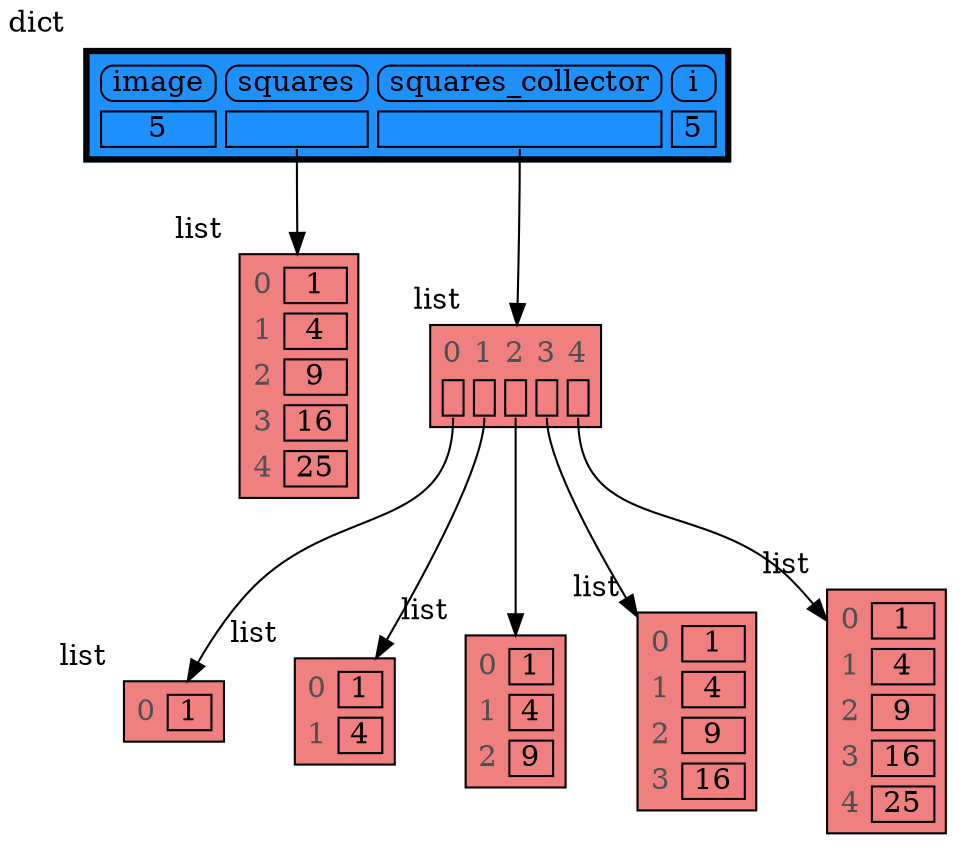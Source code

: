 digraph memory_graph {
	node [shape=plaintext]
	node130606417236544 [label=<
<TABLE BORDER="1" CELLBORDER="1" CELLSPACING="5" CELLPADDING="0" BGCOLOR="lightcoral" PORT="table">
    <TR><TD BORDER="0"><font color="#505050">0</font></TD><TD BORDER="1"> 1 </TD></TR>
    <TR><TD BORDER="0"><font color="#505050">1</font></TD><TD BORDER="1"> 4 </TD></TR>
    <TR><TD BORDER="0"><font color="#505050">2</font></TD><TD BORDER="1"> 9 </TD></TR>
    <TR><TD BORDER="0"><font color="#505050">3</font></TD><TD BORDER="1"> 16 </TD></TR>
    <TR><TD BORDER="0"><font color="#505050">4</font></TD><TD BORDER="1"> 25 </TD></TR>
</TABLE>
> xlabel=list]
	node130606415510848 [label=<
<TABLE BORDER="1" CELLBORDER="1" CELLSPACING="5" CELLPADDING="0" BGCOLOR="lightcoral" PORT="table">
    <TR><TD BORDER="0"><font color="#505050">0</font></TD><TD BORDER="1"> 1 </TD></TR>
</TABLE>
> xlabel=list]
	node130606413116992 [label=<
<TABLE BORDER="1" CELLBORDER="1" CELLSPACING="5" CELLPADDING="0" BGCOLOR="lightcoral" PORT="table">
    <TR><TD BORDER="0"><font color="#505050">0</font></TD><TD BORDER="1"> 1 </TD></TR>
    <TR><TD BORDER="0"><font color="#505050">1</font></TD><TD BORDER="1"> 4 </TD></TR>
</TABLE>
> xlabel=list]
	node130606411355520 [label=<
<TABLE BORDER="1" CELLBORDER="1" CELLSPACING="5" CELLPADDING="0" BGCOLOR="lightcoral" PORT="table">
    <TR><TD BORDER="0"><font color="#505050">0</font></TD><TD BORDER="1"> 1 </TD></TR>
    <TR><TD BORDER="0"><font color="#505050">1</font></TD><TD BORDER="1"> 4 </TD></TR>
    <TR><TD BORDER="0"><font color="#505050">2</font></TD><TD BORDER="1"> 9 </TD></TR>
</TABLE>
> xlabel=list]
	node130606411353216 [label=<
<TABLE BORDER="1" CELLBORDER="1" CELLSPACING="5" CELLPADDING="0" BGCOLOR="lightcoral" PORT="table">
    <TR><TD BORDER="0"><font color="#505050">0</font></TD><TD BORDER="1"> 1 </TD></TR>
    <TR><TD BORDER="0"><font color="#505050">1</font></TD><TD BORDER="1"> 4 </TD></TR>
    <TR><TD BORDER="0"><font color="#505050">2</font></TD><TD BORDER="1"> 9 </TD></TR>
    <TR><TD BORDER="0"><font color="#505050">3</font></TD><TD BORDER="1"> 16 </TD></TR>
</TABLE>
> xlabel=list]
	node130606411355904 [label=<
<TABLE BORDER="1" CELLBORDER="1" CELLSPACING="5" CELLPADDING="0" BGCOLOR="lightcoral" PORT="table">
    <TR><TD BORDER="0"><font color="#505050">0</font></TD><TD BORDER="1"> 1 </TD></TR>
    <TR><TD BORDER="0"><font color="#505050">1</font></TD><TD BORDER="1"> 4 </TD></TR>
    <TR><TD BORDER="0"><font color="#505050">2</font></TD><TD BORDER="1"> 9 </TD></TR>
    <TR><TD BORDER="0"><font color="#505050">3</font></TD><TD BORDER="1"> 16 </TD></TR>
    <TR><TD BORDER="0"><font color="#505050">4</font></TD><TD BORDER="1"> 25 </TD></TR>
</TABLE>
> xlabel=list]
	node130606417234752 [label=<
<TABLE BORDER="1" CELLBORDER="1" CELLSPACING="5" CELLPADDING="0" BGCOLOR="lightcoral" PORT="table">
    <TR><TD BORDER="0"><font color="#505050">0</font></TD><TD BORDER="0"><font color="#505050">1</font></TD><TD BORDER="0"><font color="#505050">2</font></TD><TD BORDER="0"><font color="#505050">3</font></TD><TD BORDER="0"><font color="#505050">4</font></TD></TR>
    <TR><TD BORDER="1" PORT="ref0"> </TD><TD BORDER="1" PORT="ref1"> </TD><TD BORDER="1" PORT="ref2"> </TD><TD BORDER="1" PORT="ref3"> </TD><TD BORDER="1" PORT="ref4"> </TD></TR>
</TABLE>
> xlabel=list]
	node130606417234752:ref0 -> node130606415510848:table [style=solid]
	node130606417234752:ref1 -> node130606413116992:table [style=solid]
	node130606417234752:ref2 -> node130606411355520:table [style=solid]
	node130606417234752:ref3 -> node130606411353216:table [style=solid]
	node130606417234752:ref4 -> node130606411355904:table [style=solid]
	node130606417551040 [label=<
<TABLE BORDER="3" CELLBORDER="1" CELLSPACING="5" CELLPADDING="0" BGCOLOR="dodgerblue1" PORT="table">
    <TR><TD BORDER="1" STYLE="ROUNDED"> image </TD><TD BORDER="1" STYLE="ROUNDED"> squares </TD><TD BORDER="1" STYLE="ROUNDED"> squares_collector </TD><TD BORDER="1" STYLE="ROUNDED"> i </TD></TR>
    <TR><TD BORDER="1"> 5 </TD><TD BORDER="1" PORT="ref0"> </TD><TD BORDER="1" PORT="ref1"> </TD><TD BORDER="1"> 5 </TD></TR>
</TABLE>
> xlabel=dict]
	node130606417551040:ref0 -> node130606417236544:table [style=solid]
	node130606417551040:ref1 -> node130606417234752:table [style=solid]
subgraph { rank=same; node130606417236544 -> node130606417234752[weight=10, style=invis]; }
subgraph { rank=same; node130606415510848 -> node130606413116992 -> node130606411355520 -> node130606411353216 -> node130606411355904[weight=10, style=invis]; }
}
